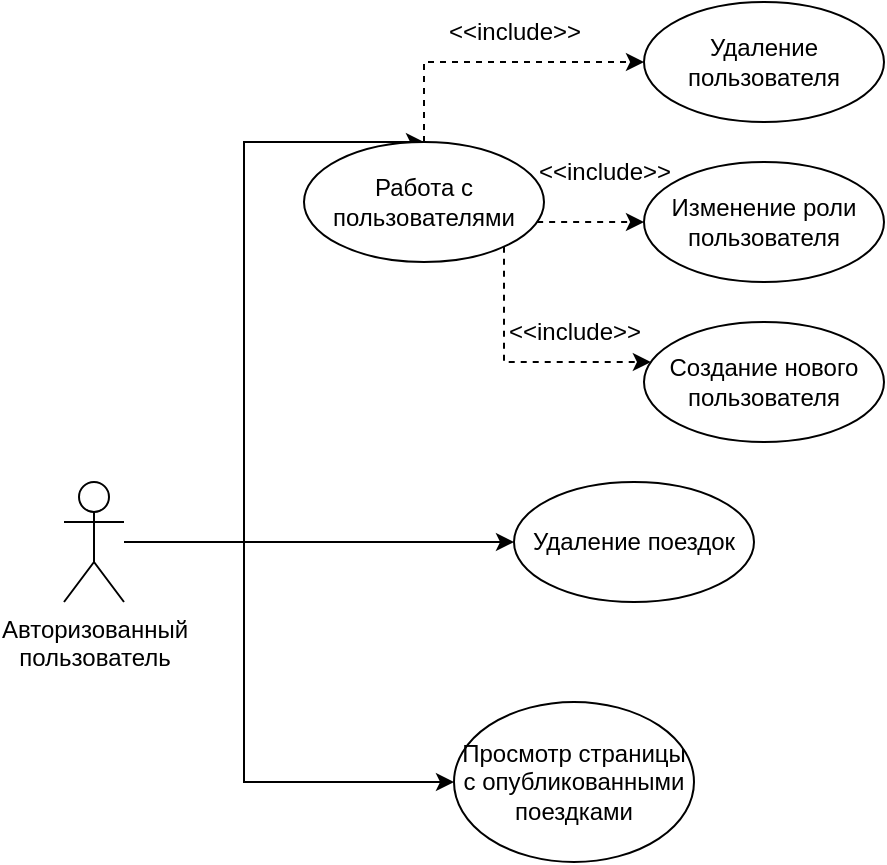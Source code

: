 <mxfile version="23.1.5" type="device">
  <diagram name="Страница — 1" id="TSzUi3ge_-jL3PDtBmLo">
    <mxGraphModel dx="629" dy="1113" grid="1" gridSize="10" guides="1" tooltips="1" connect="1" arrows="1" fold="1" page="1" pageScale="1" pageWidth="827" pageHeight="1169" math="0" shadow="0">
      <root>
        <mxCell id="0" />
        <mxCell id="1" parent="0" />
        <mxCell id="H-OuzYOi9V8KT-EOkq-Y-1" style="rounded=0;orthogonalLoop=1;jettySize=auto;html=1;edgeStyle=orthogonalEdgeStyle;" edge="1" parent="1" source="H-OuzYOi9V8KT-EOkq-Y-3" target="H-OuzYOi9V8KT-EOkq-Y-11">
          <mxGeometry relative="1" as="geometry">
            <Array as="points">
              <mxPoint x="220" y="520" />
              <mxPoint x="220" y="320" />
            </Array>
          </mxGeometry>
        </mxCell>
        <mxCell id="H-OuzYOi9V8KT-EOkq-Y-3" value="Авторизованный&lt;br&gt;пользователь" style="shape=umlActor;verticalLabelPosition=bottom;verticalAlign=top;html=1;outlineConnect=0;" vertex="1" parent="1">
          <mxGeometry x="130" y="490" width="30" height="60" as="geometry" />
        </mxCell>
        <mxCell id="H-OuzYOi9V8KT-EOkq-Y-4" value="Просмотр страницы с опубликованными поездками" style="ellipse;whiteSpace=wrap;html=1;" vertex="1" parent="1">
          <mxGeometry x="325" y="600" width="120" height="80" as="geometry" />
        </mxCell>
        <mxCell id="H-OuzYOi9V8KT-EOkq-Y-7" value="Удаление поездок" style="ellipse;whiteSpace=wrap;html=1;" vertex="1" parent="1">
          <mxGeometry x="355" y="490" width="120" height="60" as="geometry" />
        </mxCell>
        <mxCell id="H-OuzYOi9V8KT-EOkq-Y-8" style="edgeStyle=orthogonalEdgeStyle;rounded=0;orthogonalLoop=1;jettySize=auto;html=1;dashed=1;" edge="1" parent="1" source="H-OuzYOi9V8KT-EOkq-Y-11" target="H-OuzYOi9V8KT-EOkq-Y-16">
          <mxGeometry relative="1" as="geometry">
            <Array as="points">
              <mxPoint x="310" y="280" />
            </Array>
          </mxGeometry>
        </mxCell>
        <mxCell id="H-OuzYOi9V8KT-EOkq-Y-9" style="edgeStyle=orthogonalEdgeStyle;rounded=0;orthogonalLoop=1;jettySize=auto;html=1;dashed=1;" edge="1" parent="1" source="H-OuzYOi9V8KT-EOkq-Y-11" target="H-OuzYOi9V8KT-EOkq-Y-15">
          <mxGeometry relative="1" as="geometry">
            <Array as="points">
              <mxPoint x="390" y="360" />
              <mxPoint x="390" y="360" />
            </Array>
          </mxGeometry>
        </mxCell>
        <mxCell id="H-OuzYOi9V8KT-EOkq-Y-10" style="edgeStyle=orthogonalEdgeStyle;rounded=0;orthogonalLoop=1;jettySize=auto;html=1;dashed=1;" edge="1" parent="1" source="H-OuzYOi9V8KT-EOkq-Y-11" target="H-OuzYOi9V8KT-EOkq-Y-14">
          <mxGeometry relative="1" as="geometry">
            <Array as="points">
              <mxPoint x="350" y="430" />
            </Array>
          </mxGeometry>
        </mxCell>
        <mxCell id="H-OuzYOi9V8KT-EOkq-Y-11" value="Работа с пользователями" style="ellipse;whiteSpace=wrap;html=1;" vertex="1" parent="1">
          <mxGeometry x="250" y="320" width="120" height="60" as="geometry" />
        </mxCell>
        <mxCell id="H-OuzYOi9V8KT-EOkq-Y-12" style="rounded=0;orthogonalLoop=1;jettySize=auto;html=1;edgeStyle=orthogonalEdgeStyle;" edge="1" parent="1" source="H-OuzYOi9V8KT-EOkq-Y-3" target="H-OuzYOi9V8KT-EOkq-Y-7">
          <mxGeometry relative="1" as="geometry">
            <mxPoint x="170" y="520" as="sourcePoint" />
            <mxPoint x="310" y="431" as="targetPoint" />
            <Array as="points">
              <mxPoint x="290" y="520" />
              <mxPoint x="290" y="520" />
            </Array>
          </mxGeometry>
        </mxCell>
        <mxCell id="H-OuzYOi9V8KT-EOkq-Y-13" style="rounded=0;orthogonalLoop=1;jettySize=auto;html=1;edgeStyle=orthogonalEdgeStyle;" edge="1" parent="1" source="H-OuzYOi9V8KT-EOkq-Y-3" target="H-OuzYOi9V8KT-EOkq-Y-4">
          <mxGeometry relative="1" as="geometry">
            <mxPoint x="170" y="532" as="sourcePoint" />
            <mxPoint x="292" y="551" as="targetPoint" />
            <Array as="points">
              <mxPoint x="220" y="520" />
            </Array>
          </mxGeometry>
        </mxCell>
        <mxCell id="H-OuzYOi9V8KT-EOkq-Y-14" value="Создание нового пользователя" style="ellipse;whiteSpace=wrap;html=1;" vertex="1" parent="1">
          <mxGeometry x="420" y="410" width="120" height="60" as="geometry" />
        </mxCell>
        <mxCell id="H-OuzYOi9V8KT-EOkq-Y-15" value="Изменение роли пользователя" style="ellipse;whiteSpace=wrap;html=1;" vertex="1" parent="1">
          <mxGeometry x="420" y="330" width="120" height="60" as="geometry" />
        </mxCell>
        <mxCell id="H-OuzYOi9V8KT-EOkq-Y-16" value="Удаление пользователя" style="ellipse;whiteSpace=wrap;html=1;" vertex="1" parent="1">
          <mxGeometry x="420" y="250" width="120" height="60" as="geometry" />
        </mxCell>
        <mxCell id="H-OuzYOi9V8KT-EOkq-Y-35" value="&amp;lt;&amp;lt;include&amp;gt;&amp;gt;" style="text;html=1;align=center;verticalAlign=middle;resizable=0;points=[];autosize=1;strokeColor=none;fillColor=none;" vertex="1" parent="1">
          <mxGeometry x="340" y="400" width="90" height="30" as="geometry" />
        </mxCell>
        <mxCell id="H-OuzYOi9V8KT-EOkq-Y-36" value="&amp;lt;&amp;lt;include&amp;gt;&amp;gt;" style="text;html=1;align=center;verticalAlign=middle;resizable=0;points=[];autosize=1;strokeColor=none;fillColor=none;" vertex="1" parent="1">
          <mxGeometry x="355" y="320" width="90" height="30" as="geometry" />
        </mxCell>
        <mxCell id="H-OuzYOi9V8KT-EOkq-Y-37" value="&amp;lt;&amp;lt;include&amp;gt;&amp;gt;" style="text;html=1;align=center;verticalAlign=middle;resizable=0;points=[];autosize=1;strokeColor=none;fillColor=none;" vertex="1" parent="1">
          <mxGeometry x="310" y="250" width="90" height="30" as="geometry" />
        </mxCell>
      </root>
    </mxGraphModel>
  </diagram>
</mxfile>
